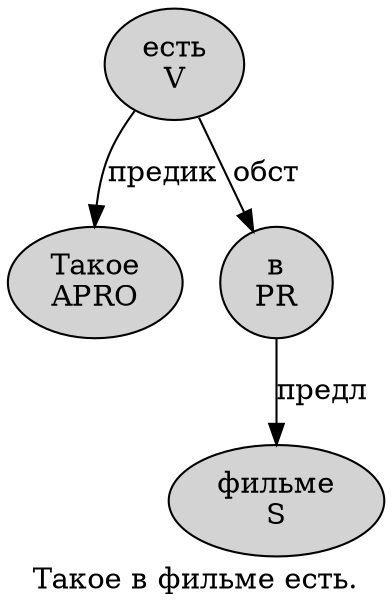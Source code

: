 digraph SENTENCE_4683 {
	graph [label="Такое в фильме есть."]
	node [style=filled]
		0 [label="Такое
APRO" color="" fillcolor=lightgray penwidth=1 shape=ellipse]
		1 [label="в
PR" color="" fillcolor=lightgray penwidth=1 shape=ellipse]
		2 [label="фильме
S" color="" fillcolor=lightgray penwidth=1 shape=ellipse]
		3 [label="есть
V" color="" fillcolor=lightgray penwidth=1 shape=ellipse]
			3 -> 0 [label="предик"]
			3 -> 1 [label="обст"]
			1 -> 2 [label="предл"]
}